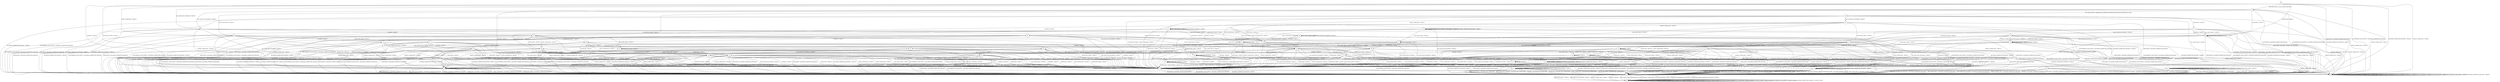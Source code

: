 digraph g {

	s0 [shape="circle" label="s0"];
	s1 [shape="circle" label="s1"];
	s2 [shape="circle" label="s2"];
	s3 [shape="circle" label="s3"];
	s4 [shape="circle" label="s4"];
	s5 [shape="circle" label="s5"];
	s6 [shape="circle" label="s6"];
	s7 [shape="circle" label="s7"];
	s8 [shape="circle" label="s8"];
	s9 [shape="circle" label="s9"];
	s10 [shape="circle" label="s10"];
	s11 [shape="circle" label="s11"];
	s12 [shape="circle" label="s12"];
	s13 [shape="circle" label="s13"];
	s14 [shape="circle" label="s14"];
	s15 [shape="circle" label="s15"];
	s16 [shape="circle" label="s16"];
	s17 [shape="circle" label="s17"];
	s18 [shape="circle" label="s18"];
	s19 [shape="circle" label="s19"];
	s20 [shape="circle" label="s20"];
	s21 [shape="circle" label="s21"];
	s22 [shape="circle" label="s22"];
	s23 [shape="circle" label="s23"];
	s24 [shape="circle" label="s24"];
	s25 [shape="circle" label="s25"];
	s26 [shape="circle" label="s26"];
	s27 [shape="circle" label="s27"];
	s28 [shape="circle" label="s28"];
	s29 [shape="circle" label="s29"];
	s30 [shape="circle" label="s30"];
	s31 [shape="circle" label="s31"];
	s32 [shape="circle" label="s32"];
	s33 [shape="circle" label="s33"];
	s34 [shape="circle" label="s34"];
	s35 [shape="circle" label="s35"];
	s36 [shape="circle" label="s36"];
	s37 [shape="circle" label="s37"];
	s38 [shape="circle" label="s38"];
	s39 [shape="circle" label="s39"];
	s40 [shape="circle" label="s40"];
	s41 [shape="circle" label="s41"];
	s42 [shape="circle" label="s42"];
	s43 [shape="circle" label="s43"];
	s44 [shape="circle" label="s44"];
	s45 [shape="circle" label="s45"];
	s46 [shape="circle" label="s46"];
	s47 [shape="circle" label="s47"];
	s48 [shape="circle" label="s48"];
	s49 [shape="circle" label="s49"];
	s50 [shape="circle" label="s50"];
	s51 [shape="circle" label="s51"];
	s0 -> s3 [label="RSA_CLIENT_HELLO / HELLO_VERIFY_REQUEST"];
	s0 -> s1 [label="RSA_CLIENT_KEY_EXCHANGE / TIMEOUT"];
	s0 -> s9 [label="CHANGE_CIPHER_SPEC / TIMEOUT"];
	s0 -> s7 [label="FINISHED / TIMEOUT"];
	s0 -> s5 [label="APPLICATION / Alert(FATAL,UNEXPECTED_MESSAGE)"];
	s0 -> s8 [label="CERTIFICATE / TIMEOUT"];
	s0 -> s4 [label="EMPTY_CERTIFICATE / TIMEOUT"];
	s0 -> s7 [label="CERTIFICATE_VERIFY / TIMEOUT"];
	s0 -> s5 [label="Alert(WARNING,CLOSE_NOTIFY) / Alert(FATAL,UNEXPECTED_MESSAGE)"];
	s0 -> s5 [label="Alert(FATAL,UNEXPECTED_MESSAGE) / TIMEOUT"];
	s1 -> s25 [label="RSA_CLIENT_HELLO / TIMEOUT"];
	s1 -> s7 [label="RSA_CLIENT_KEY_EXCHANGE / TIMEOUT"];
	s1 -> s2 [label="CHANGE_CIPHER_SPEC / TIMEOUT"];
	s1 -> s41 [label="FINISHED / TIMEOUT"];
	s1 -> s5 [label="APPLICATION / Alert(FATAL,UNEXPECTED_MESSAGE)"];
	s1 -> s24 [label="CERTIFICATE / TIMEOUT"];
	s1 -> s24 [label="EMPTY_CERTIFICATE / TIMEOUT"];
	s1 -> s42 [label="CERTIFICATE_VERIFY / TIMEOUT"];
	s1 -> s5 [label="Alert(WARNING,CLOSE_NOTIFY) / Alert(FATAL,UNEXPECTED_MESSAGE)"];
	s1 -> s5 [label="Alert(FATAL,UNEXPECTED_MESSAGE) / TIMEOUT"];
	s2 -> s5 [label="RSA_CLIENT_HELLO / Alert(FATAL,UNEXPECTED_MESSAGE)"];
	s2 -> s5 [label="RSA_CLIENT_KEY_EXCHANGE / Alert(FATAL,UNEXPECTED_MESSAGE)"];
	s2 -> s9 [label="CHANGE_CIPHER_SPEC / TIMEOUT"];
	s2 -> s5 [label="FINISHED / Alert(FATAL,UNEXPECTED_MESSAGE)"];
	s2 -> s2 [label="APPLICATION / TIMEOUT"];
	s2 -> s5 [label="CERTIFICATE / Alert(FATAL,UNEXPECTED_MESSAGE)"];
	s2 -> s5 [label="EMPTY_CERTIFICATE / Alert(FATAL,UNEXPECTED_MESSAGE)"];
	s2 -> s5 [label="CERTIFICATE_VERIFY / Alert(FATAL,UNEXPECTED_MESSAGE)"];
	s2 -> s2 [label="Alert(WARNING,CLOSE_NOTIFY) / TIMEOUT"];
	s2 -> s2 [label="Alert(FATAL,UNEXPECTED_MESSAGE) / TIMEOUT"];
	s3 -> s10 [label="RSA_CLIENT_HELLO / SERVER_HELLO,CERTIFICATE,CERTIFICATE_REQUEST,SERVER_HELLO_DONE"];
	s3 -> s1 [label="RSA_CLIENT_KEY_EXCHANGE / TIMEOUT"];
	s3 -> s9 [label="CHANGE_CIPHER_SPEC / TIMEOUT"];
	s3 -> s7 [label="FINISHED / TIMEOUT"];
	s3 -> s5 [label="APPLICATION / Alert(FATAL,UNEXPECTED_MESSAGE)"];
	s3 -> s8 [label="CERTIFICATE / TIMEOUT"];
	s3 -> s4 [label="EMPTY_CERTIFICATE / TIMEOUT"];
	s3 -> s7 [label="CERTIFICATE_VERIFY / TIMEOUT"];
	s3 -> s5 [label="Alert(WARNING,CLOSE_NOTIFY) / Alert(FATAL,UNEXPECTED_MESSAGE)"];
	s3 -> s5 [label="Alert(FATAL,UNEXPECTED_MESSAGE) / TIMEOUT"];
	s4 -> s51 [label="RSA_CLIENT_HELLO / TIMEOUT"];
	s4 -> s24 [label="RSA_CLIENT_KEY_EXCHANGE / TIMEOUT"];
	s4 -> s2 [label="CHANGE_CIPHER_SPEC / TIMEOUT"];
	s4 -> s33 [label="FINISHED / TIMEOUT"];
	s4 -> s5 [label="APPLICATION / Alert(FATAL,UNEXPECTED_MESSAGE)"];
	s4 -> s7 [label="CERTIFICATE / TIMEOUT"];
	s4 -> s7 [label="EMPTY_CERTIFICATE / TIMEOUT"];
	s4 -> s27 [label="CERTIFICATE_VERIFY / TIMEOUT"];
	s4 -> s5 [label="Alert(WARNING,CLOSE_NOTIFY) / Alert(FATAL,UNEXPECTED_MESSAGE)"];
	s4 -> s5 [label="Alert(FATAL,UNEXPECTED_MESSAGE) / TIMEOUT"];
	s5 -> s6 [label="RSA_CLIENT_HELLO / TIMEOUT"];
	s5 -> s6 [label="RSA_CLIENT_KEY_EXCHANGE / TIMEOUT"];
	s5 -> s6 [label="CHANGE_CIPHER_SPEC / TIMEOUT"];
	s5 -> s6 [label="FINISHED / TIMEOUT"];
	s5 -> s6 [label="APPLICATION / TIMEOUT"];
	s5 -> s6 [label="CERTIFICATE / TIMEOUT"];
	s5 -> s6 [label="EMPTY_CERTIFICATE / TIMEOUT"];
	s5 -> s6 [label="CERTIFICATE_VERIFY / TIMEOUT"];
	s5 -> s6 [label="Alert(WARNING,CLOSE_NOTIFY) / TIMEOUT"];
	s5 -> s6 [label="Alert(FATAL,UNEXPECTED_MESSAGE) / TIMEOUT"];
	s6 -> s6 [label="RSA_CLIENT_HELLO / SOCKET_CLOSED"];
	s6 -> s6 [label="RSA_CLIENT_KEY_EXCHANGE / SOCKET_CLOSED"];
	s6 -> s6 [label="CHANGE_CIPHER_SPEC / SOCKET_CLOSED"];
	s6 -> s6 [label="FINISHED / SOCKET_CLOSED"];
	s6 -> s6 [label="APPLICATION / SOCKET_CLOSED"];
	s6 -> s6 [label="CERTIFICATE / SOCKET_CLOSED"];
	s6 -> s6 [label="EMPTY_CERTIFICATE / SOCKET_CLOSED"];
	s6 -> s6 [label="CERTIFICATE_VERIFY / SOCKET_CLOSED"];
	s6 -> s6 [label="Alert(WARNING,CLOSE_NOTIFY) / SOCKET_CLOSED"];
	s6 -> s6 [label="Alert(FATAL,UNEXPECTED_MESSAGE) / SOCKET_CLOSED"];
	s7 -> s7 [label="RSA_CLIENT_HELLO / TIMEOUT"];
	s7 -> s7 [label="RSA_CLIENT_KEY_EXCHANGE / TIMEOUT"];
	s7 -> s9 [label="CHANGE_CIPHER_SPEC / TIMEOUT"];
	s7 -> s7 [label="FINISHED / TIMEOUT"];
	s7 -> s5 [label="APPLICATION / Alert(FATAL,UNEXPECTED_MESSAGE)"];
	s7 -> s7 [label="CERTIFICATE / TIMEOUT"];
	s7 -> s7 [label="EMPTY_CERTIFICATE / TIMEOUT"];
	s7 -> s7 [label="CERTIFICATE_VERIFY / TIMEOUT"];
	s7 -> s5 [label="Alert(WARNING,CLOSE_NOTIFY) / Alert(FATAL,UNEXPECTED_MESSAGE)"];
	s7 -> s5 [label="Alert(FATAL,UNEXPECTED_MESSAGE) / TIMEOUT"];
	s8 -> s8 [label="RSA_CLIENT_HELLO / TIMEOUT"];
	s8 -> s23 [label="RSA_CLIENT_KEY_EXCHANGE / TIMEOUT"];
	s8 -> s9 [label="CHANGE_CIPHER_SPEC / TIMEOUT"];
	s8 -> s8 [label="FINISHED / TIMEOUT"];
	s8 -> s5 [label="APPLICATION / Alert(FATAL,UNEXPECTED_MESSAGE)"];
	s8 -> s7 [label="CERTIFICATE / TIMEOUT"];
	s8 -> s7 [label="EMPTY_CERTIFICATE / TIMEOUT"];
	s8 -> s27 [label="CERTIFICATE_VERIFY / TIMEOUT"];
	s8 -> s5 [label="Alert(WARNING,CLOSE_NOTIFY) / Alert(FATAL,UNEXPECTED_MESSAGE)"];
	s8 -> s5 [label="Alert(FATAL,UNEXPECTED_MESSAGE) / TIMEOUT"];
	s9 -> s9 [label="RSA_CLIENT_HELLO / TIMEOUT"];
	s9 -> s9 [label="RSA_CLIENT_KEY_EXCHANGE / TIMEOUT"];
	s9 -> s9 [label="CHANGE_CIPHER_SPEC / TIMEOUT"];
	s9 -> s9 [label="FINISHED / TIMEOUT"];
	s9 -> s9 [label="APPLICATION / TIMEOUT"];
	s9 -> s9 [label="CERTIFICATE / TIMEOUT"];
	s9 -> s9 [label="EMPTY_CERTIFICATE / TIMEOUT"];
	s9 -> s9 [label="CERTIFICATE_VERIFY / TIMEOUT"];
	s9 -> s9 [label="Alert(WARNING,CLOSE_NOTIFY) / TIMEOUT"];
	s9 -> s9 [label="Alert(FATAL,UNEXPECTED_MESSAGE) / TIMEOUT"];
	s10 -> s26 [label="RSA_CLIENT_HELLO / TIMEOUT"];
	s10 -> s12 [label="RSA_CLIENT_KEY_EXCHANGE / TIMEOUT"];
	s10 -> s9 [label="CHANGE_CIPHER_SPEC / TIMEOUT"];
	s10 -> s7 [label="FINISHED / TIMEOUT"];
	s10 -> s5 [label="APPLICATION / Alert(FATAL,UNEXPECTED_MESSAGE)"];
	s10 -> s17 [label="CERTIFICATE / TIMEOUT"];
	s10 -> s11 [label="EMPTY_CERTIFICATE / TIMEOUT"];
	s10 -> s7 [label="CERTIFICATE_VERIFY / TIMEOUT"];
	s10 -> s5 [label="Alert(WARNING,CLOSE_NOTIFY) / Alert(FATAL,UNEXPECTED_MESSAGE)"];
	s10 -> s5 [label="Alert(FATAL,UNEXPECTED_MESSAGE) / TIMEOUT"];
	s11 -> s11 [label="RSA_CLIENT_HELLO / TIMEOUT"];
	s11 -> s11 [label="RSA_CLIENT_KEY_EXCHANGE / TIMEOUT"];
	s11 -> s13 [label="CHANGE_CIPHER_SPEC / TIMEOUT"];
	s11 -> s35 [label="FINISHED / TIMEOUT"];
	s11 -> s5 [label="APPLICATION / Alert(FATAL,UNEXPECTED_MESSAGE)"];
	s11 -> s7 [label="CERTIFICATE / TIMEOUT"];
	s11 -> s7 [label="EMPTY_CERTIFICATE / TIMEOUT"];
	s11 -> s38 [label="CERTIFICATE_VERIFY / TIMEOUT"];
	s11 -> s5 [label="Alert(WARNING,CLOSE_NOTIFY) / Alert(FATAL,UNEXPECTED_MESSAGE)"];
	s11 -> s5 [label="Alert(FATAL,UNEXPECTED_MESSAGE) / TIMEOUT"];
	s12 -> s25 [label="RSA_CLIENT_HELLO / TIMEOUT"];
	s12 -> s7 [label="RSA_CLIENT_KEY_EXCHANGE / TIMEOUT"];
	s12 -> s16 [label="CHANGE_CIPHER_SPEC / TIMEOUT"];
	s12 -> s41 [label="FINISHED / TIMEOUT"];
	s12 -> s5 [label="APPLICATION / Alert(FATAL,UNEXPECTED_MESSAGE)"];
	s12 -> s24 [label="CERTIFICATE / TIMEOUT"];
	s12 -> s24 [label="EMPTY_CERTIFICATE / TIMEOUT"];
	s12 -> s14 [label="CERTIFICATE_VERIFY / TIMEOUT"];
	s12 -> s5 [label="Alert(WARNING,CLOSE_NOTIFY) / Alert(FATAL,UNEXPECTED_MESSAGE)"];
	s12 -> s5 [label="Alert(FATAL,UNEXPECTED_MESSAGE) / TIMEOUT"];
	s13 -> s5 [label="RSA_CLIENT_HELLO / Alert(FATAL,BAD_CERTIFICATE)"];
	s13 -> s5 [label="RSA_CLIENT_KEY_EXCHANGE / Alert(FATAL,BAD_CERTIFICATE)"];
	s13 -> s9 [label="CHANGE_CIPHER_SPEC / TIMEOUT"];
	s13 -> s5 [label="FINISHED / Alert(FATAL,BAD_CERTIFICATE)"];
	s13 -> s13 [label="APPLICATION / TIMEOUT"];
	s13 -> s5 [label="CERTIFICATE / Alert(FATAL,BAD_CERTIFICATE)"];
	s13 -> s5 [label="EMPTY_CERTIFICATE / Alert(FATAL,BAD_CERTIFICATE)"];
	s13 -> s5 [label="CERTIFICATE_VERIFY / Alert(FATAL,BAD_CERTIFICATE)"];
	s13 -> s13 [label="Alert(WARNING,CLOSE_NOTIFY) / TIMEOUT"];
	s13 -> s13 [label="Alert(FATAL,UNEXPECTED_MESSAGE) / TIMEOUT"];
	s14 -> s34 [label="RSA_CLIENT_HELLO / TIMEOUT"];
	s14 -> s7 [label="RSA_CLIENT_KEY_EXCHANGE / TIMEOUT"];
	s14 -> s15 [label="CHANGE_CIPHER_SPEC / TIMEOUT"];
	s14 -> s14 [label="FINISHED / TIMEOUT"];
	s14 -> s5 [label="APPLICATION / Alert(FATAL,UNEXPECTED_MESSAGE)"];
	s14 -> s36 [label="CERTIFICATE / TIMEOUT"];
	s14 -> s36 [label="EMPTY_CERTIFICATE / TIMEOUT"];
	s14 -> s7 [label="CERTIFICATE_VERIFY / TIMEOUT"];
	s14 -> s5 [label="Alert(WARNING,CLOSE_NOTIFY) / Alert(FATAL,UNEXPECTED_MESSAGE)"];
	s14 -> s5 [label="Alert(FATAL,UNEXPECTED_MESSAGE) / TIMEOUT"];
	s15 -> s5 [label="RSA_CLIENT_HELLO / Alert(FATAL,INTERNAL_ERROR)"];
	s15 -> s5 [label="RSA_CLIENT_KEY_EXCHANGE / Alert(FATAL,INTERNAL_ERROR)"];
	s15 -> s9 [label="CHANGE_CIPHER_SPEC / TIMEOUT"];
	s15 -> s5 [label="FINISHED / Alert(FATAL,INTERNAL_ERROR)"];
	s15 -> s15 [label="APPLICATION / TIMEOUT"];
	s15 -> s5 [label="CERTIFICATE / Alert(FATAL,INTERNAL_ERROR)"];
	s15 -> s5 [label="EMPTY_CERTIFICATE / Alert(FATAL,INTERNAL_ERROR)"];
	s15 -> s5 [label="CERTIFICATE_VERIFY / Alert(FATAL,INTERNAL_ERROR)"];
	s15 -> s15 [label="Alert(WARNING,CLOSE_NOTIFY) / TIMEOUT"];
	s15 -> s15 [label="Alert(FATAL,UNEXPECTED_MESSAGE) / TIMEOUT"];
	s16 -> s25 [label="RSA_CLIENT_HELLO / TIMEOUT"];
	s16 -> s7 [label="RSA_CLIENT_KEY_EXCHANGE / TIMEOUT"];
	s16 -> s9 [label="CHANGE_CIPHER_SPEC / TIMEOUT"];
	s16 -> s5 [label="FINISHED / Alert(FATAL,INTERNAL_ERROR)"];
	s16 -> s16 [label="APPLICATION / TIMEOUT"];
	s16 -> s24 [label="CERTIFICATE / TIMEOUT"];
	s16 -> s24 [label="EMPTY_CERTIFICATE / TIMEOUT"];
	s16 -> s42 [label="CERTIFICATE_VERIFY / TIMEOUT"];
	s16 -> s16 [label="Alert(WARNING,CLOSE_NOTIFY) / TIMEOUT"];
	s16 -> s16 [label="Alert(FATAL,UNEXPECTED_MESSAGE) / TIMEOUT"];
	s17 -> s8 [label="RSA_CLIENT_HELLO / TIMEOUT"];
	s17 -> s18 [label="RSA_CLIENT_KEY_EXCHANGE / TIMEOUT"];
	s17 -> s9 [label="CHANGE_CIPHER_SPEC / TIMEOUT"];
	s17 -> s8 [label="FINISHED / TIMEOUT"];
	s17 -> s5 [label="APPLICATION / Alert(FATAL,UNEXPECTED_MESSAGE)"];
	s17 -> s7 [label="CERTIFICATE / TIMEOUT"];
	s17 -> s7 [label="EMPTY_CERTIFICATE / TIMEOUT"];
	s17 -> s27 [label="CERTIFICATE_VERIFY / TIMEOUT"];
	s17 -> s5 [label="Alert(WARNING,CLOSE_NOTIFY) / Alert(FATAL,UNEXPECTED_MESSAGE)"];
	s17 -> s5 [label="Alert(FATAL,UNEXPECTED_MESSAGE) / TIMEOUT"];
	s18 -> s23 [label="RSA_CLIENT_HELLO / TIMEOUT"];
	s18 -> s7 [label="RSA_CLIENT_KEY_EXCHANGE / TIMEOUT"];
	s18 -> s9 [label="CHANGE_CIPHER_SPEC / TIMEOUT"];
	s18 -> s23 [label="FINISHED / TIMEOUT"];
	s18 -> s5 [label="APPLICATION / Alert(FATAL,UNEXPECTED_MESSAGE)"];
	s18 -> s7 [label="CERTIFICATE / TIMEOUT"];
	s18 -> s7 [label="EMPTY_CERTIFICATE / TIMEOUT"];
	s18 -> s19 [label="CERTIFICATE_VERIFY / TIMEOUT"];
	s18 -> s5 [label="Alert(WARNING,CLOSE_NOTIFY) / Alert(FATAL,UNEXPECTED_MESSAGE)"];
	s18 -> s5 [label="Alert(FATAL,UNEXPECTED_MESSAGE) / TIMEOUT"];
	s19 -> s22 [label="RSA_CLIENT_HELLO / TIMEOUT"];
	s19 -> s7 [label="RSA_CLIENT_KEY_EXCHANGE / TIMEOUT"];
	s19 -> s20 [label="CHANGE_CIPHER_SPEC / TIMEOUT"];
	s19 -> s39 [label="FINISHED / TIMEOUT"];
	s19 -> s5 [label="APPLICATION / Alert(FATAL,UNEXPECTED_MESSAGE)"];
	s19 -> s7 [label="CERTIFICATE / TIMEOUT"];
	s19 -> s7 [label="EMPTY_CERTIFICATE / TIMEOUT"];
	s19 -> s7 [label="CERTIFICATE_VERIFY / TIMEOUT"];
	s19 -> s5 [label="Alert(WARNING,CLOSE_NOTIFY) / Alert(FATAL,UNEXPECTED_MESSAGE)"];
	s19 -> s5 [label="Alert(FATAL,UNEXPECTED_MESSAGE) / TIMEOUT"];
	s20 -> s7 [label="RSA_CLIENT_HELLO / TIMEOUT"];
	s20 -> s7 [label="RSA_CLIENT_KEY_EXCHANGE / TIMEOUT"];
	s20 -> s9 [label="CHANGE_CIPHER_SPEC / TIMEOUT"];
	s20 -> s21 [label="FINISHED / CHANGE_CIPHER_SPEC,FINISHED,CHANGE_CIPHER_SPEC,FINISHED"];
	s20 -> s20 [label="APPLICATION / TIMEOUT"];
	s20 -> s7 [label="CERTIFICATE / TIMEOUT"];
	s20 -> s7 [label="EMPTY_CERTIFICATE / TIMEOUT"];
	s20 -> s7 [label="CERTIFICATE_VERIFY / TIMEOUT"];
	s20 -> s20 [label="Alert(WARNING,CLOSE_NOTIFY) / TIMEOUT"];
	s20 -> s20 [label="Alert(FATAL,UNEXPECTED_MESSAGE) / TIMEOUT"];
	s21 -> s21 [label="RSA_CLIENT_HELLO / TIMEOUT"];
	s21 -> s21 [label="RSA_CLIENT_KEY_EXCHANGE / TIMEOUT"];
	s21 -> s9 [label="CHANGE_CIPHER_SPEC / TIMEOUT"];
	s21 -> s21 [label="FINISHED / TIMEOUT"];
	s21 -> s5 [label="APPLICATION / APPLICATION"];
	s21 -> s21 [label="CERTIFICATE / TIMEOUT"];
	s21 -> s21 [label="EMPTY_CERTIFICATE / TIMEOUT"];
	s21 -> s21 [label="CERTIFICATE_VERIFY / TIMEOUT"];
	s21 -> s5 [label="Alert(WARNING,CLOSE_NOTIFY) / TIMEOUT"];
	s21 -> s5 [label="Alert(FATAL,UNEXPECTED_MESSAGE) / TIMEOUT"];
	s22 -> s7 [label="RSA_CLIENT_HELLO / TIMEOUT"];
	s22 -> s7 [label="RSA_CLIENT_KEY_EXCHANGE / TIMEOUT"];
	s22 -> s2 [label="CHANGE_CIPHER_SPEC / TIMEOUT"];
	s22 -> s32 [label="FINISHED / TIMEOUT"];
	s22 -> s5 [label="APPLICATION / Alert(FATAL,UNEXPECTED_MESSAGE)"];
	s22 -> s7 [label="CERTIFICATE / TIMEOUT"];
	s22 -> s7 [label="EMPTY_CERTIFICATE / TIMEOUT"];
	s22 -> s7 [label="CERTIFICATE_VERIFY / TIMEOUT"];
	s22 -> s5 [label="Alert(WARNING,CLOSE_NOTIFY) / Alert(FATAL,UNEXPECTED_MESSAGE)"];
	s22 -> s5 [label="Alert(FATAL,UNEXPECTED_MESSAGE) / TIMEOUT"];
	s23 -> s23 [label="RSA_CLIENT_HELLO / TIMEOUT"];
	s23 -> s7 [label="RSA_CLIENT_KEY_EXCHANGE / TIMEOUT"];
	s23 -> s9 [label="CHANGE_CIPHER_SPEC / TIMEOUT"];
	s23 -> s23 [label="FINISHED / TIMEOUT"];
	s23 -> s5 [label="APPLICATION / Alert(FATAL,UNEXPECTED_MESSAGE)"];
	s23 -> s7 [label="CERTIFICATE / TIMEOUT"];
	s23 -> s7 [label="EMPTY_CERTIFICATE / TIMEOUT"];
	s23 -> s28 [label="CERTIFICATE_VERIFY / TIMEOUT"];
	s23 -> s5 [label="Alert(WARNING,CLOSE_NOTIFY) / Alert(FATAL,UNEXPECTED_MESSAGE)"];
	s23 -> s5 [label="Alert(FATAL,UNEXPECTED_MESSAGE) / TIMEOUT"];
	s24 -> s29 [label="RSA_CLIENT_HELLO / TIMEOUT"];
	s24 -> s7 [label="RSA_CLIENT_KEY_EXCHANGE / TIMEOUT"];
	s24 -> s2 [label="CHANGE_CIPHER_SPEC / TIMEOUT"];
	s24 -> s45 [label="FINISHED / TIMEOUT"];
	s24 -> s5 [label="APPLICATION / Alert(FATAL,UNEXPECTED_MESSAGE)"];
	s24 -> s7 [label="CERTIFICATE / TIMEOUT"];
	s24 -> s7 [label="EMPTY_CERTIFICATE / TIMEOUT"];
	s24 -> s28 [label="CERTIFICATE_VERIFY / TIMEOUT"];
	s24 -> s5 [label="Alert(WARNING,CLOSE_NOTIFY) / Alert(FATAL,UNEXPECTED_MESSAGE)"];
	s24 -> s5 [label="Alert(FATAL,UNEXPECTED_MESSAGE) / TIMEOUT"];
	s25 -> s7 [label="RSA_CLIENT_HELLO / TIMEOUT"];
	s25 -> s7 [label="RSA_CLIENT_KEY_EXCHANGE / TIMEOUT"];
	s25 -> s2 [label="CHANGE_CIPHER_SPEC / TIMEOUT"];
	s25 -> s30 [label="FINISHED / TIMEOUT"];
	s25 -> s5 [label="APPLICATION / Alert(FATAL,UNEXPECTED_MESSAGE)"];
	s25 -> s29 [label="CERTIFICATE / TIMEOUT"];
	s25 -> s29 [label="EMPTY_CERTIFICATE / TIMEOUT"];
	s25 -> s25 [label="CERTIFICATE_VERIFY / TIMEOUT"];
	s25 -> s5 [label="Alert(WARNING,CLOSE_NOTIFY) / Alert(FATAL,UNEXPECTED_MESSAGE)"];
	s25 -> s5 [label="Alert(FATAL,UNEXPECTED_MESSAGE) / TIMEOUT"];
	s26 -> s5 [label="RSA_CLIENT_HELLO / Alert(FATAL,UNEXPECTED_MESSAGE)"];
	s26 -> s5 [label="RSA_CLIENT_KEY_EXCHANGE / Alert(FATAL,UNEXPECTED_MESSAGE)"];
	s26 -> s5 [label="CHANGE_CIPHER_SPEC / Alert(FATAL,UNEXPECTED_MESSAGE)"];
	s26 -> s5 [label="FINISHED / Alert(FATAL,UNEXPECTED_MESSAGE)"];
	s26 -> s5 [label="APPLICATION / Alert(FATAL,UNEXPECTED_MESSAGE)"];
	s26 -> s5 [label="CERTIFICATE / Alert(FATAL,UNEXPECTED_MESSAGE)"];
	s26 -> s5 [label="EMPTY_CERTIFICATE / Alert(FATAL,UNEXPECTED_MESSAGE)"];
	s26 -> s5 [label="CERTIFICATE_VERIFY / Alert(FATAL,UNEXPECTED_MESSAGE)"];
	s26 -> s5 [label="Alert(WARNING,CLOSE_NOTIFY) / Alert(FATAL,UNEXPECTED_MESSAGE)"];
	s26 -> s5 [label="Alert(FATAL,UNEXPECTED_MESSAGE) / Alert(FATAL,UNEXPECTED_MESSAGE)"];
	s27 -> s40 [label="RSA_CLIENT_HELLO / TIMEOUT"];
	s27 -> s28 [label="RSA_CLIENT_KEY_EXCHANGE / TIMEOUT"];
	s27 -> s2 [label="CHANGE_CIPHER_SPEC / TIMEOUT"];
	s27 -> s43 [label="FINISHED / TIMEOUT"];
	s27 -> s5 [label="APPLICATION / Alert(FATAL,UNEXPECTED_MESSAGE)"];
	s27 -> s7 [label="CERTIFICATE / TIMEOUT"];
	s27 -> s7 [label="EMPTY_CERTIFICATE / TIMEOUT"];
	s27 -> s7 [label="CERTIFICATE_VERIFY / TIMEOUT"];
	s27 -> s5 [label="Alert(WARNING,CLOSE_NOTIFY) / Alert(FATAL,UNEXPECTED_MESSAGE)"];
	s27 -> s5 [label="Alert(FATAL,UNEXPECTED_MESSAGE) / TIMEOUT"];
	s28 -> s22 [label="RSA_CLIENT_HELLO / TIMEOUT"];
	s28 -> s7 [label="RSA_CLIENT_KEY_EXCHANGE / TIMEOUT"];
	s28 -> s2 [label="CHANGE_CIPHER_SPEC / TIMEOUT"];
	s28 -> s39 [label="FINISHED / TIMEOUT"];
	s28 -> s5 [label="APPLICATION / Alert(FATAL,UNEXPECTED_MESSAGE)"];
	s28 -> s7 [label="CERTIFICATE / TIMEOUT"];
	s28 -> s7 [label="EMPTY_CERTIFICATE / TIMEOUT"];
	s28 -> s7 [label="CERTIFICATE_VERIFY / TIMEOUT"];
	s28 -> s5 [label="Alert(WARNING,CLOSE_NOTIFY) / Alert(FATAL,UNEXPECTED_MESSAGE)"];
	s28 -> s5 [label="Alert(FATAL,UNEXPECTED_MESSAGE) / TIMEOUT"];
	s29 -> s7 [label="RSA_CLIENT_HELLO / TIMEOUT"];
	s29 -> s7 [label="RSA_CLIENT_KEY_EXCHANGE / TIMEOUT"];
	s29 -> s2 [label="CHANGE_CIPHER_SPEC / TIMEOUT"];
	s29 -> s31 [label="FINISHED / TIMEOUT"];
	s29 -> s5 [label="APPLICATION / Alert(FATAL,UNEXPECTED_MESSAGE)"];
	s29 -> s7 [label="CERTIFICATE / TIMEOUT"];
	s29 -> s7 [label="EMPTY_CERTIFICATE / TIMEOUT"];
	s29 -> s22 [label="CERTIFICATE_VERIFY / TIMEOUT"];
	s29 -> s5 [label="Alert(WARNING,CLOSE_NOTIFY) / Alert(FATAL,UNEXPECTED_MESSAGE)"];
	s29 -> s5 [label="Alert(FATAL,UNEXPECTED_MESSAGE) / TIMEOUT"];
	s30 -> s7 [label="RSA_CLIENT_HELLO / TIMEOUT"];
	s30 -> s7 [label="RSA_CLIENT_KEY_EXCHANGE / TIMEOUT"];
	s30 -> s2 [label="CHANGE_CIPHER_SPEC / TIMEOUT"];
	s30 -> s7 [label="FINISHED / TIMEOUT"];
	s30 -> s5 [label="APPLICATION / Alert(FATAL,UNEXPECTED_MESSAGE)"];
	s30 -> s31 [label="CERTIFICATE / TIMEOUT"];
	s30 -> s31 [label="EMPTY_CERTIFICATE / TIMEOUT"];
	s30 -> s30 [label="CERTIFICATE_VERIFY / TIMEOUT"];
	s30 -> s5 [label="Alert(WARNING,CLOSE_NOTIFY) / Alert(FATAL,UNEXPECTED_MESSAGE)"];
	s30 -> s5 [label="Alert(FATAL,UNEXPECTED_MESSAGE) / TIMEOUT"];
	s31 -> s7 [label="RSA_CLIENT_HELLO / TIMEOUT"];
	s31 -> s7 [label="RSA_CLIENT_KEY_EXCHANGE / TIMEOUT"];
	s31 -> s2 [label="CHANGE_CIPHER_SPEC / TIMEOUT"];
	s31 -> s7 [label="FINISHED / TIMEOUT"];
	s31 -> s5 [label="APPLICATION / Alert(FATAL,UNEXPECTED_MESSAGE)"];
	s31 -> s7 [label="CERTIFICATE / TIMEOUT"];
	s31 -> s7 [label="EMPTY_CERTIFICATE / TIMEOUT"];
	s31 -> s32 [label="CERTIFICATE_VERIFY / TIMEOUT"];
	s31 -> s5 [label="Alert(WARNING,CLOSE_NOTIFY) / Alert(FATAL,UNEXPECTED_MESSAGE)"];
	s31 -> s5 [label="Alert(FATAL,UNEXPECTED_MESSAGE) / TIMEOUT"];
	s32 -> s7 [label="RSA_CLIENT_HELLO / TIMEOUT"];
	s32 -> s7 [label="RSA_CLIENT_KEY_EXCHANGE / TIMEOUT"];
	s32 -> s2 [label="CHANGE_CIPHER_SPEC / TIMEOUT"];
	s32 -> s7 [label="FINISHED / TIMEOUT"];
	s32 -> s5 [label="APPLICATION / Alert(FATAL,UNEXPECTED_MESSAGE)"];
	s32 -> s7 [label="CERTIFICATE / TIMEOUT"];
	s32 -> s7 [label="EMPTY_CERTIFICATE / TIMEOUT"];
	s32 -> s7 [label="CERTIFICATE_VERIFY / TIMEOUT"];
	s32 -> s5 [label="Alert(WARNING,CLOSE_NOTIFY) / Alert(FATAL,UNEXPECTED_MESSAGE)"];
	s32 -> s5 [label="Alert(FATAL,UNEXPECTED_MESSAGE) / TIMEOUT"];
	s33 -> s49 [label="RSA_CLIENT_HELLO / TIMEOUT"];
	s33 -> s45 [label="RSA_CLIENT_KEY_EXCHANGE / TIMEOUT"];
	s33 -> s2 [label="CHANGE_CIPHER_SPEC / TIMEOUT"];
	s33 -> s7 [label="FINISHED / TIMEOUT"];
	s33 -> s5 [label="APPLICATION / Alert(FATAL,UNEXPECTED_MESSAGE)"];
	s33 -> s7 [label="CERTIFICATE / TIMEOUT"];
	s33 -> s7 [label="EMPTY_CERTIFICATE / TIMEOUT"];
	s33 -> s43 [label="CERTIFICATE_VERIFY / TIMEOUT"];
	s33 -> s5 [label="Alert(WARNING,CLOSE_NOTIFY) / Alert(FATAL,UNEXPECTED_MESSAGE)"];
	s33 -> s5 [label="Alert(FATAL,UNEXPECTED_MESSAGE) / TIMEOUT"];
	s34 -> s7 [label="RSA_CLIENT_HELLO / TIMEOUT"];
	s34 -> s7 [label="RSA_CLIENT_KEY_EXCHANGE / TIMEOUT"];
	s34 -> s15 [label="CHANGE_CIPHER_SPEC / TIMEOUT"];
	s34 -> s34 [label="FINISHED / TIMEOUT"];
	s34 -> s5 [label="APPLICATION / Alert(FATAL,UNEXPECTED_MESSAGE)"];
	s34 -> s37 [label="CERTIFICATE / TIMEOUT"];
	s34 -> s37 [label="EMPTY_CERTIFICATE / TIMEOUT"];
	s34 -> s7 [label="CERTIFICATE_VERIFY / TIMEOUT"];
	s34 -> s5 [label="Alert(WARNING,CLOSE_NOTIFY) / Alert(FATAL,UNEXPECTED_MESSAGE)"];
	s34 -> s5 [label="Alert(FATAL,UNEXPECTED_MESSAGE) / TIMEOUT"];
	s35 -> s46 [label="RSA_CLIENT_HELLO / TIMEOUT"];
	s35 -> s47 [label="RSA_CLIENT_KEY_EXCHANGE / TIMEOUT"];
	s35 -> s13 [label="CHANGE_CIPHER_SPEC / TIMEOUT"];
	s35 -> s7 [label="FINISHED / TIMEOUT"];
	s35 -> s5 [label="APPLICATION / Alert(FATAL,UNEXPECTED_MESSAGE)"];
	s35 -> s7 [label="CERTIFICATE / TIMEOUT"];
	s35 -> s7 [label="EMPTY_CERTIFICATE / TIMEOUT"];
	s35 -> s35 [label="CERTIFICATE_VERIFY / TIMEOUT"];
	s35 -> s5 [label="Alert(WARNING,CLOSE_NOTIFY) / Alert(FATAL,UNEXPECTED_MESSAGE)"];
	s35 -> s5 [label="Alert(FATAL,UNEXPECTED_MESSAGE) / TIMEOUT"];
	s36 -> s37 [label="RSA_CLIENT_HELLO / TIMEOUT"];
	s36 -> s7 [label="RSA_CLIENT_KEY_EXCHANGE / TIMEOUT"];
	s36 -> s15 [label="CHANGE_CIPHER_SPEC / TIMEOUT"];
	s36 -> s36 [label="FINISHED / TIMEOUT"];
	s36 -> s5 [label="APPLICATION / Alert(FATAL,UNEXPECTED_MESSAGE)"];
	s36 -> s7 [label="CERTIFICATE / TIMEOUT"];
	s36 -> s7 [label="EMPTY_CERTIFICATE / TIMEOUT"];
	s36 -> s7 [label="CERTIFICATE_VERIFY / TIMEOUT"];
	s36 -> s5 [label="Alert(WARNING,CLOSE_NOTIFY) / Alert(FATAL,UNEXPECTED_MESSAGE)"];
	s36 -> s5 [label="Alert(FATAL,UNEXPECTED_MESSAGE) / TIMEOUT"];
	s37 -> s7 [label="RSA_CLIENT_HELLO / TIMEOUT"];
	s37 -> s7 [label="RSA_CLIENT_KEY_EXCHANGE / TIMEOUT"];
	s37 -> s15 [label="CHANGE_CIPHER_SPEC / TIMEOUT"];
	s37 -> s37 [label="FINISHED / TIMEOUT"];
	s37 -> s5 [label="APPLICATION / Alert(FATAL,UNEXPECTED_MESSAGE)"];
	s37 -> s7 [label="CERTIFICATE / TIMEOUT"];
	s37 -> s7 [label="EMPTY_CERTIFICATE / TIMEOUT"];
	s37 -> s7 [label="CERTIFICATE_VERIFY / TIMEOUT"];
	s37 -> s5 [label="Alert(WARNING,CLOSE_NOTIFY) / Alert(FATAL,UNEXPECTED_MESSAGE)"];
	s37 -> s5 [label="Alert(FATAL,UNEXPECTED_MESSAGE) / TIMEOUT"];
	s38 -> s38 [label="RSA_CLIENT_HELLO / TIMEOUT"];
	s38 -> s38 [label="RSA_CLIENT_KEY_EXCHANGE / TIMEOUT"];
	s38 -> s13 [label="CHANGE_CIPHER_SPEC / TIMEOUT"];
	s38 -> s35 [label="FINISHED / TIMEOUT"];
	s38 -> s5 [label="APPLICATION / Alert(FATAL,UNEXPECTED_MESSAGE)"];
	s38 -> s7 [label="CERTIFICATE / TIMEOUT"];
	s38 -> s7 [label="EMPTY_CERTIFICATE / TIMEOUT"];
	s38 -> s7 [label="CERTIFICATE_VERIFY / TIMEOUT"];
	s38 -> s5 [label="Alert(WARNING,CLOSE_NOTIFY) / Alert(FATAL,UNEXPECTED_MESSAGE)"];
	s38 -> s5 [label="Alert(FATAL,UNEXPECTED_MESSAGE) / TIMEOUT"];
	s39 -> s32 [label="RSA_CLIENT_HELLO / TIMEOUT"];
	s39 -> s7 [label="RSA_CLIENT_KEY_EXCHANGE / TIMEOUT"];
	s39 -> s2 [label="CHANGE_CIPHER_SPEC / TIMEOUT"];
	s39 -> s7 [label="FINISHED / TIMEOUT"];
	s39 -> s5 [label="APPLICATION / Alert(FATAL,UNEXPECTED_MESSAGE)"];
	s39 -> s7 [label="CERTIFICATE / TIMEOUT"];
	s39 -> s7 [label="EMPTY_CERTIFICATE / TIMEOUT"];
	s39 -> s7 [label="CERTIFICATE_VERIFY / TIMEOUT"];
	s39 -> s5 [label="Alert(WARNING,CLOSE_NOTIFY) / Alert(FATAL,UNEXPECTED_MESSAGE)"];
	s39 -> s5 [label="Alert(FATAL,UNEXPECTED_MESSAGE) / TIMEOUT"];
	s40 -> s7 [label="RSA_CLIENT_HELLO / TIMEOUT"];
	s40 -> s22 [label="RSA_CLIENT_KEY_EXCHANGE / TIMEOUT"];
	s40 -> s2 [label="CHANGE_CIPHER_SPEC / TIMEOUT"];
	s40 -> s44 [label="FINISHED / TIMEOUT"];
	s40 -> s5 [label="APPLICATION / Alert(FATAL,UNEXPECTED_MESSAGE)"];
	s40 -> s7 [label="CERTIFICATE / TIMEOUT"];
	s40 -> s7 [label="EMPTY_CERTIFICATE / TIMEOUT"];
	s40 -> s7 [label="CERTIFICATE_VERIFY / TIMEOUT"];
	s40 -> s5 [label="Alert(WARNING,CLOSE_NOTIFY) / Alert(FATAL,UNEXPECTED_MESSAGE)"];
	s40 -> s5 [label="Alert(FATAL,UNEXPECTED_MESSAGE) / TIMEOUT"];
	s41 -> s30 [label="RSA_CLIENT_HELLO / TIMEOUT"];
	s41 -> s7 [label="RSA_CLIENT_KEY_EXCHANGE / TIMEOUT"];
	s41 -> s2 [label="CHANGE_CIPHER_SPEC / TIMEOUT"];
	s41 -> s7 [label="FINISHED / TIMEOUT"];
	s41 -> s5 [label="APPLICATION / Alert(FATAL,UNEXPECTED_MESSAGE)"];
	s41 -> s45 [label="CERTIFICATE / TIMEOUT"];
	s41 -> s45 [label="EMPTY_CERTIFICATE / TIMEOUT"];
	s41 -> s50 [label="CERTIFICATE_VERIFY / TIMEOUT"];
	s41 -> s5 [label="Alert(WARNING,CLOSE_NOTIFY) / Alert(FATAL,UNEXPECTED_MESSAGE)"];
	s41 -> s5 [label="Alert(FATAL,UNEXPECTED_MESSAGE) / TIMEOUT"];
	s42 -> s25 [label="RSA_CLIENT_HELLO / TIMEOUT"];
	s42 -> s7 [label="RSA_CLIENT_KEY_EXCHANGE / TIMEOUT"];
	s42 -> s2 [label="CHANGE_CIPHER_SPEC / TIMEOUT"];
	s42 -> s50 [label="FINISHED / TIMEOUT"];
	s42 -> s5 [label="APPLICATION / Alert(FATAL,UNEXPECTED_MESSAGE)"];
	s42 -> s28 [label="CERTIFICATE / TIMEOUT"];
	s42 -> s28 [label="EMPTY_CERTIFICATE / TIMEOUT"];
	s42 -> s7 [label="CERTIFICATE_VERIFY / TIMEOUT"];
	s42 -> s5 [label="Alert(WARNING,CLOSE_NOTIFY) / Alert(FATAL,UNEXPECTED_MESSAGE)"];
	s42 -> s5 [label="Alert(FATAL,UNEXPECTED_MESSAGE) / TIMEOUT"];
	s43 -> s44 [label="RSA_CLIENT_HELLO / TIMEOUT"];
	s43 -> s39 [label="RSA_CLIENT_KEY_EXCHANGE / TIMEOUT"];
	s43 -> s2 [label="CHANGE_CIPHER_SPEC / TIMEOUT"];
	s43 -> s7 [label="FINISHED / TIMEOUT"];
	s43 -> s5 [label="APPLICATION / Alert(FATAL,UNEXPECTED_MESSAGE)"];
	s43 -> s7 [label="CERTIFICATE / TIMEOUT"];
	s43 -> s7 [label="EMPTY_CERTIFICATE / TIMEOUT"];
	s43 -> s7 [label="CERTIFICATE_VERIFY / TIMEOUT"];
	s43 -> s5 [label="Alert(WARNING,CLOSE_NOTIFY) / Alert(FATAL,UNEXPECTED_MESSAGE)"];
	s43 -> s5 [label="Alert(FATAL,UNEXPECTED_MESSAGE) / TIMEOUT"];
	s44 -> s7 [label="RSA_CLIENT_HELLO / TIMEOUT"];
	s44 -> s32 [label="RSA_CLIENT_KEY_EXCHANGE / TIMEOUT"];
	s44 -> s2 [label="CHANGE_CIPHER_SPEC / TIMEOUT"];
	s44 -> s7 [label="FINISHED / TIMEOUT"];
	s44 -> s5 [label="APPLICATION / Alert(FATAL,UNEXPECTED_MESSAGE)"];
	s44 -> s7 [label="CERTIFICATE / TIMEOUT"];
	s44 -> s7 [label="EMPTY_CERTIFICATE / TIMEOUT"];
	s44 -> s7 [label="CERTIFICATE_VERIFY / TIMEOUT"];
	s44 -> s5 [label="Alert(WARNING,CLOSE_NOTIFY) / Alert(FATAL,UNEXPECTED_MESSAGE)"];
	s44 -> s5 [label="Alert(FATAL,UNEXPECTED_MESSAGE) / TIMEOUT"];
	s45 -> s31 [label="RSA_CLIENT_HELLO / TIMEOUT"];
	s45 -> s7 [label="RSA_CLIENT_KEY_EXCHANGE / TIMEOUT"];
	s45 -> s2 [label="CHANGE_CIPHER_SPEC / TIMEOUT"];
	s45 -> s7 [label="FINISHED / TIMEOUT"];
	s45 -> s5 [label="APPLICATION / Alert(FATAL,UNEXPECTED_MESSAGE)"];
	s45 -> s7 [label="CERTIFICATE / TIMEOUT"];
	s45 -> s7 [label="EMPTY_CERTIFICATE / TIMEOUT"];
	s45 -> s39 [label="CERTIFICATE_VERIFY / TIMEOUT"];
	s45 -> s5 [label="Alert(WARNING,CLOSE_NOTIFY) / Alert(FATAL,UNEXPECTED_MESSAGE)"];
	s45 -> s5 [label="Alert(FATAL,UNEXPECTED_MESSAGE) / TIMEOUT"];
	s46 -> s7 [label="RSA_CLIENT_HELLO / TIMEOUT"];
	s46 -> s46 [label="RSA_CLIENT_KEY_EXCHANGE / TIMEOUT"];
	s46 -> s13 [label="CHANGE_CIPHER_SPEC / TIMEOUT"];
	s46 -> s7 [label="FINISHED / TIMEOUT"];
	s46 -> s5 [label="APPLICATION / Alert(FATAL,UNEXPECTED_MESSAGE)"];
	s46 -> s7 [label="CERTIFICATE / TIMEOUT"];
	s46 -> s7 [label="EMPTY_CERTIFICATE / TIMEOUT"];
	s46 -> s48 [label="CERTIFICATE_VERIFY / TIMEOUT"];
	s46 -> s5 [label="Alert(WARNING,CLOSE_NOTIFY) / Alert(FATAL,UNEXPECTED_MESSAGE)"];
	s46 -> s5 [label="Alert(FATAL,UNEXPECTED_MESSAGE) / TIMEOUT"];
	s47 -> s46 [label="RSA_CLIENT_HELLO / TIMEOUT"];
	s47 -> s7 [label="RSA_CLIENT_KEY_EXCHANGE / TIMEOUT"];
	s47 -> s13 [label="CHANGE_CIPHER_SPEC / TIMEOUT"];
	s47 -> s7 [label="FINISHED / TIMEOUT"];
	s47 -> s5 [label="APPLICATION / Alert(FATAL,UNEXPECTED_MESSAGE)"];
	s47 -> s7 [label="CERTIFICATE / TIMEOUT"];
	s47 -> s7 [label="EMPTY_CERTIFICATE / TIMEOUT"];
	s47 -> s47 [label="CERTIFICATE_VERIFY / TIMEOUT"];
	s47 -> s5 [label="Alert(WARNING,CLOSE_NOTIFY) / Alert(FATAL,UNEXPECTED_MESSAGE)"];
	s47 -> s5 [label="Alert(FATAL,UNEXPECTED_MESSAGE) / TIMEOUT"];
	s48 -> s7 [label="RSA_CLIENT_HELLO / TIMEOUT"];
	s48 -> s48 [label="RSA_CLIENT_KEY_EXCHANGE / TIMEOUT"];
	s48 -> s13 [label="CHANGE_CIPHER_SPEC / TIMEOUT"];
	s48 -> s7 [label="FINISHED / TIMEOUT"];
	s48 -> s5 [label="APPLICATION / Alert(FATAL,UNEXPECTED_MESSAGE)"];
	s48 -> s7 [label="CERTIFICATE / TIMEOUT"];
	s48 -> s7 [label="EMPTY_CERTIFICATE / TIMEOUT"];
	s48 -> s7 [label="CERTIFICATE_VERIFY / TIMEOUT"];
	s48 -> s5 [label="Alert(WARNING,CLOSE_NOTIFY) / Alert(FATAL,UNEXPECTED_MESSAGE)"];
	s48 -> s5 [label="Alert(FATAL,UNEXPECTED_MESSAGE) / TIMEOUT"];
	s49 -> s7 [label="RSA_CLIENT_HELLO / TIMEOUT"];
	s49 -> s31 [label="RSA_CLIENT_KEY_EXCHANGE / TIMEOUT"];
	s49 -> s2 [label="CHANGE_CIPHER_SPEC / TIMEOUT"];
	s49 -> s7 [label="FINISHED / TIMEOUT"];
	s49 -> s5 [label="APPLICATION / Alert(FATAL,UNEXPECTED_MESSAGE)"];
	s49 -> s7 [label="CERTIFICATE / TIMEOUT"];
	s49 -> s7 [label="EMPTY_CERTIFICATE / TIMEOUT"];
	s49 -> s44 [label="CERTIFICATE_VERIFY / TIMEOUT"];
	s49 -> s5 [label="Alert(WARNING,CLOSE_NOTIFY) / Alert(FATAL,UNEXPECTED_MESSAGE)"];
	s49 -> s5 [label="Alert(FATAL,UNEXPECTED_MESSAGE) / TIMEOUT"];
	s50 -> s30 [label="RSA_CLIENT_HELLO / TIMEOUT"];
	s50 -> s7 [label="RSA_CLIENT_KEY_EXCHANGE / TIMEOUT"];
	s50 -> s2 [label="CHANGE_CIPHER_SPEC / TIMEOUT"];
	s50 -> s7 [label="FINISHED / TIMEOUT"];
	s50 -> s5 [label="APPLICATION / Alert(FATAL,UNEXPECTED_MESSAGE)"];
	s50 -> s39 [label="CERTIFICATE / TIMEOUT"];
	s50 -> s39 [label="EMPTY_CERTIFICATE / TIMEOUT"];
	s50 -> s7 [label="CERTIFICATE_VERIFY / TIMEOUT"];
	s50 -> s5 [label="Alert(WARNING,CLOSE_NOTIFY) / Alert(FATAL,UNEXPECTED_MESSAGE)"];
	s50 -> s5 [label="Alert(FATAL,UNEXPECTED_MESSAGE) / TIMEOUT"];
	s51 -> s7 [label="RSA_CLIENT_HELLO / TIMEOUT"];
	s51 -> s29 [label="RSA_CLIENT_KEY_EXCHANGE / TIMEOUT"];
	s51 -> s2 [label="CHANGE_CIPHER_SPEC / TIMEOUT"];
	s51 -> s49 [label="FINISHED / TIMEOUT"];
	s51 -> s5 [label="APPLICATION / Alert(FATAL,UNEXPECTED_MESSAGE)"];
	s51 -> s7 [label="CERTIFICATE / TIMEOUT"];
	s51 -> s7 [label="EMPTY_CERTIFICATE / TIMEOUT"];
	s51 -> s40 [label="CERTIFICATE_VERIFY / TIMEOUT"];
	s51 -> s5 [label="Alert(WARNING,CLOSE_NOTIFY) / Alert(FATAL,UNEXPECTED_MESSAGE)"];
	s51 -> s5 [label="Alert(FATAL,UNEXPECTED_MESSAGE) / TIMEOUT"];

__start0 [label="" shape="none" width="0" height="0"];
__start0 -> s0;

}

